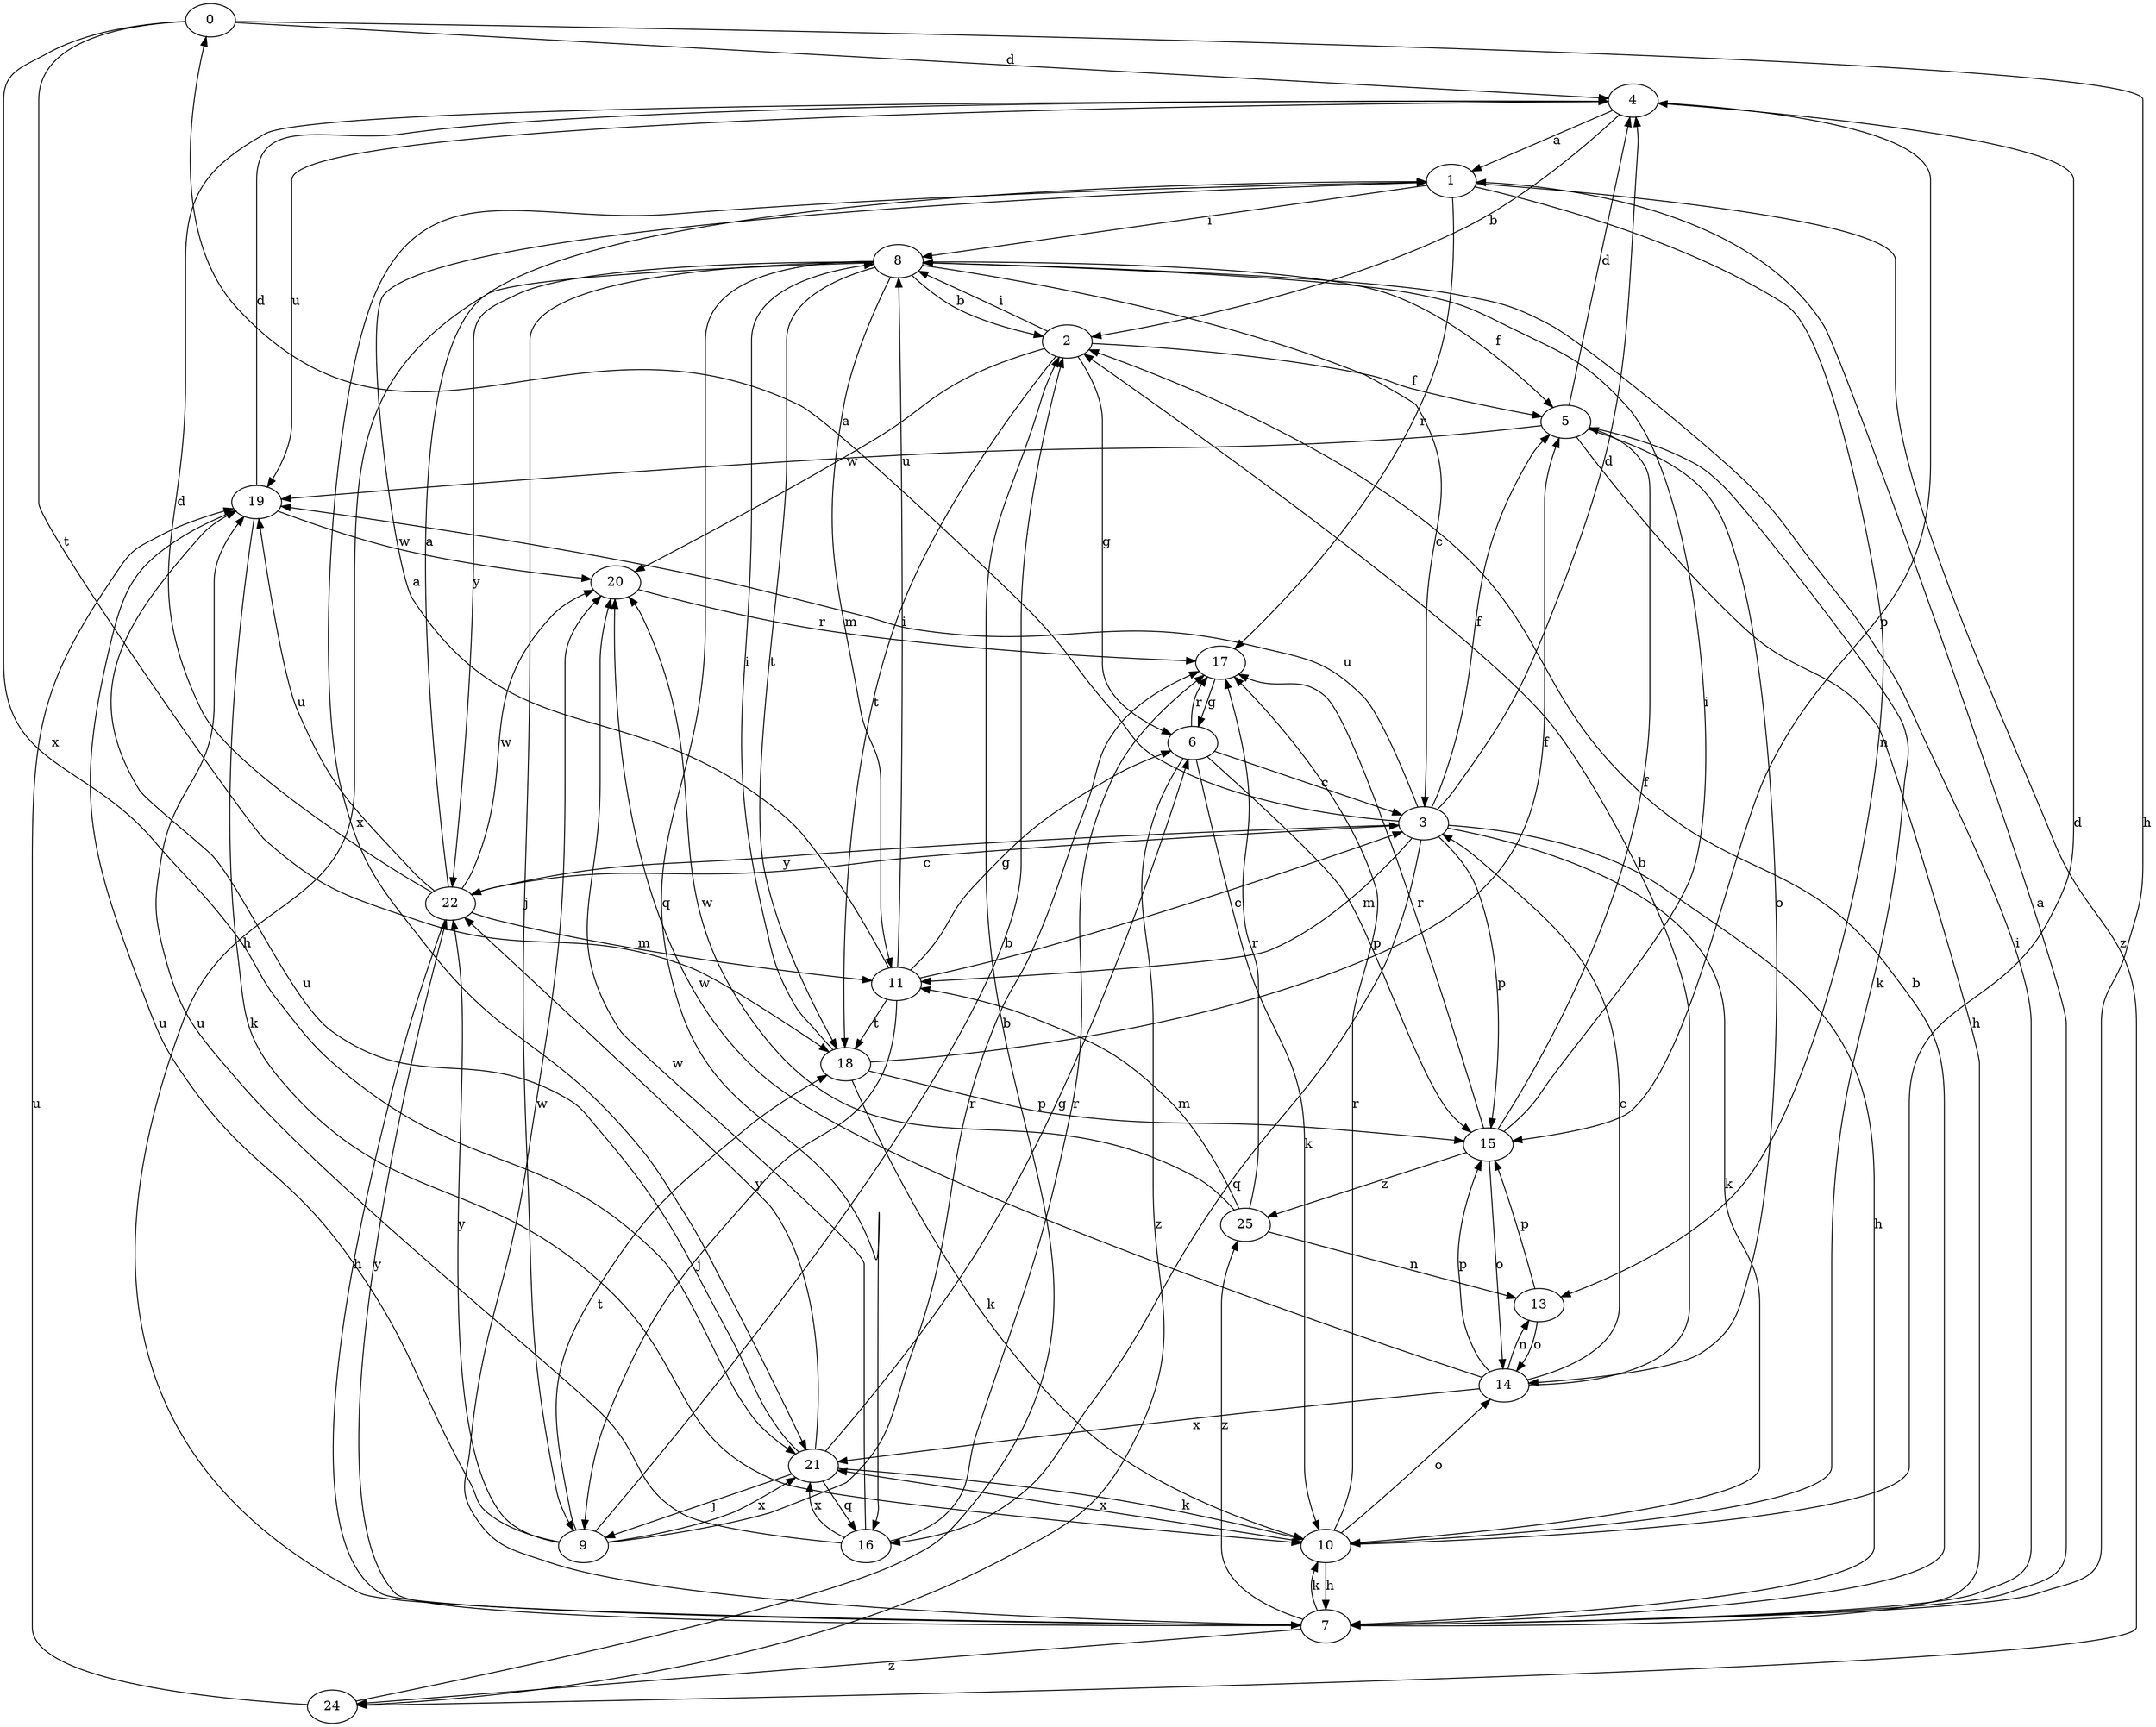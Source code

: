 strict digraph  {
0;
1;
2;
3;
4;
5;
6;
7;
8;
9;
10;
11;
13;
14;
15;
16;
17;
18;
19;
20;
21;
22;
24;
25;
0 -> 4  [label=d];
0 -> 7  [label=h];
0 -> 18  [label=t];
0 -> 21  [label=x];
1 -> 8  [label=i];
1 -> 13  [label=n];
1 -> 17  [label=r];
1 -> 21  [label=x];
1 -> 24  [label=z];
2 -> 5  [label=f];
2 -> 6  [label=g];
2 -> 8  [label=i];
2 -> 18  [label=t];
2 -> 20  [label=w];
3 -> 0  [label=a];
3 -> 4  [label=d];
3 -> 5  [label=f];
3 -> 7  [label=h];
3 -> 10  [label=k];
3 -> 11  [label=m];
3 -> 15  [label=p];
3 -> 16  [label=q];
3 -> 19  [label=u];
3 -> 22  [label=y];
4 -> 1  [label=a];
4 -> 2  [label=b];
4 -> 15  [label=p];
4 -> 19  [label=u];
5 -> 4  [label=d];
5 -> 7  [label=h];
5 -> 10  [label=k];
5 -> 14  [label=o];
5 -> 19  [label=u];
6 -> 3  [label=c];
6 -> 10  [label=k];
6 -> 15  [label=p];
6 -> 17  [label=r];
6 -> 24  [label=z];
7 -> 1  [label=a];
7 -> 2  [label=b];
7 -> 8  [label=i];
7 -> 10  [label=k];
7 -> 20  [label=w];
7 -> 22  [label=y];
7 -> 24  [label=z];
7 -> 25  [label=z];
8 -> 2  [label=b];
8 -> 3  [label=c];
8 -> 5  [label=f];
8 -> 7  [label=h];
8 -> 9  [label=j];
8 -> 11  [label=m];
8 -> 16  [label=q];
8 -> 18  [label=t];
8 -> 22  [label=y];
9 -> 2  [label=b];
9 -> 17  [label=r];
9 -> 18  [label=t];
9 -> 19  [label=u];
9 -> 21  [label=x];
9 -> 22  [label=y];
10 -> 4  [label=d];
10 -> 7  [label=h];
10 -> 14  [label=o];
10 -> 17  [label=r];
10 -> 21  [label=x];
11 -> 1  [label=a];
11 -> 3  [label=c];
11 -> 6  [label=g];
11 -> 8  [label=i];
11 -> 9  [label=j];
11 -> 18  [label=t];
13 -> 14  [label=o];
13 -> 15  [label=p];
14 -> 2  [label=b];
14 -> 3  [label=c];
14 -> 13  [label=n];
14 -> 15  [label=p];
14 -> 20  [label=w];
14 -> 21  [label=x];
15 -> 5  [label=f];
15 -> 8  [label=i];
15 -> 14  [label=o];
15 -> 17  [label=r];
15 -> 25  [label=z];
16 -> 17  [label=r];
16 -> 19  [label=u];
16 -> 20  [label=w];
16 -> 21  [label=x];
17 -> 6  [label=g];
18 -> 5  [label=f];
18 -> 8  [label=i];
18 -> 10  [label=k];
18 -> 15  [label=p];
19 -> 4  [label=d];
19 -> 10  [label=k];
19 -> 20  [label=w];
20 -> 17  [label=r];
21 -> 6  [label=g];
21 -> 9  [label=j];
21 -> 10  [label=k];
21 -> 16  [label=q];
21 -> 19  [label=u];
21 -> 22  [label=y];
22 -> 1  [label=a];
22 -> 3  [label=c];
22 -> 4  [label=d];
22 -> 7  [label=h];
22 -> 11  [label=m];
22 -> 19  [label=u];
22 -> 20  [label=w];
24 -> 2  [label=b];
24 -> 19  [label=u];
25 -> 11  [label=m];
25 -> 13  [label=n];
25 -> 17  [label=r];
25 -> 20  [label=w];
}
